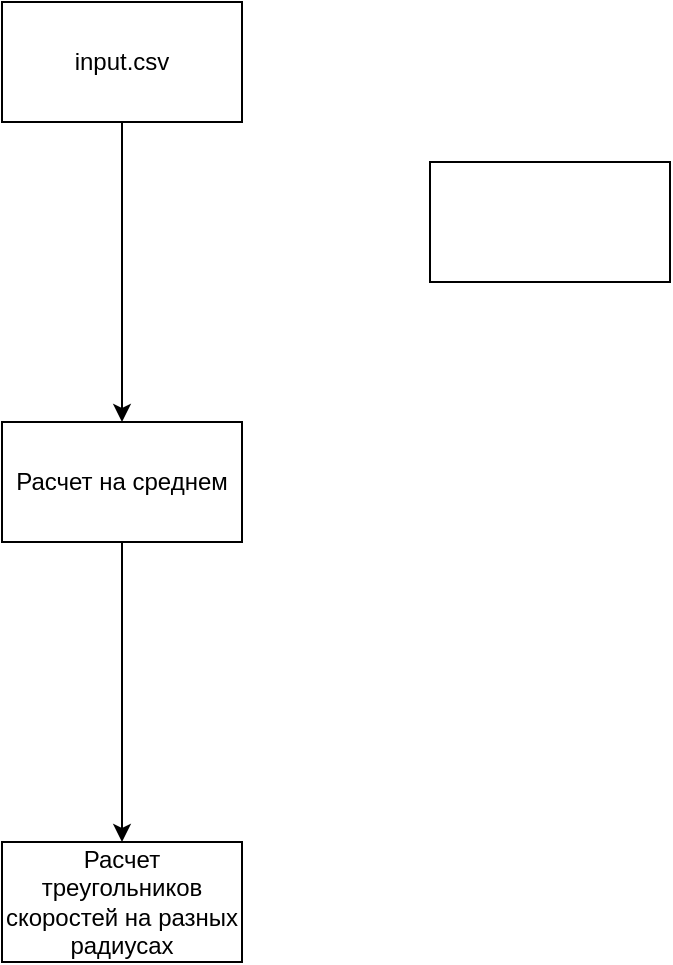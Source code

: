 <mxfile version="15.7.1" type="github">
  <diagram id="C5RBs43oDa-KdzZeNtuy" name="Page-1">
    <mxGraphModel dx="1422" dy="794" grid="1" gridSize="10" guides="1" tooltips="1" connect="1" arrows="1" fold="1" page="1" pageScale="1" pageWidth="827" pageHeight="1169" math="0" shadow="0">
      <root>
        <mxCell id="WIyWlLk6GJQsqaUBKTNV-0" />
        <mxCell id="WIyWlLk6GJQsqaUBKTNV-1" parent="WIyWlLk6GJQsqaUBKTNV-0" />
        <mxCell id="VfYqcSu7Vgk6ps3b3eRD-1" style="edgeStyle=orthogonalEdgeStyle;rounded=0;orthogonalLoop=1;jettySize=auto;html=1;exitX=0.5;exitY=1;exitDx=0;exitDy=0;entryX=0.5;entryY=0;entryDx=0;entryDy=0;" edge="1" parent="WIyWlLk6GJQsqaUBKTNV-1" source="VfYqcSu7Vgk6ps3b3eRD-0" target="VfYqcSu7Vgk6ps3b3eRD-2">
          <mxGeometry relative="1" as="geometry">
            <mxPoint x="200" y="160" as="targetPoint" />
          </mxGeometry>
        </mxCell>
        <mxCell id="VfYqcSu7Vgk6ps3b3eRD-0" value="input.csv" style="rounded=0;whiteSpace=wrap;html=1;" vertex="1" parent="WIyWlLk6GJQsqaUBKTNV-1">
          <mxGeometry x="140" y="50" width="120" height="60" as="geometry" />
        </mxCell>
        <mxCell id="VfYqcSu7Vgk6ps3b3eRD-5" style="edgeStyle=orthogonalEdgeStyle;rounded=0;orthogonalLoop=1;jettySize=auto;html=1;exitX=0.5;exitY=1;exitDx=0;exitDy=0;entryX=0.5;entryY=0;entryDx=0;entryDy=0;" edge="1" parent="WIyWlLk6GJQsqaUBKTNV-1" source="VfYqcSu7Vgk6ps3b3eRD-2" target="VfYqcSu7Vgk6ps3b3eRD-3">
          <mxGeometry relative="1" as="geometry" />
        </mxCell>
        <mxCell id="VfYqcSu7Vgk6ps3b3eRD-2" value="Расчет на среднем" style="rounded=0;whiteSpace=wrap;html=1;" vertex="1" parent="WIyWlLk6GJQsqaUBKTNV-1">
          <mxGeometry x="140" y="260" width="120" height="60" as="geometry" />
        </mxCell>
        <mxCell id="VfYqcSu7Vgk6ps3b3eRD-3" value="Расчет треугольников скоростей на разных радиусах" style="rounded=0;whiteSpace=wrap;html=1;" vertex="1" parent="WIyWlLk6GJQsqaUBKTNV-1">
          <mxGeometry x="140" y="470" width="120" height="60" as="geometry" />
        </mxCell>
        <mxCell id="VfYqcSu7Vgk6ps3b3eRD-6" value="" style="rounded=0;whiteSpace=wrap;html=1;" vertex="1" parent="WIyWlLk6GJQsqaUBKTNV-1">
          <mxGeometry x="354" y="130" width="120" height="60" as="geometry" />
        </mxCell>
      </root>
    </mxGraphModel>
  </diagram>
</mxfile>
